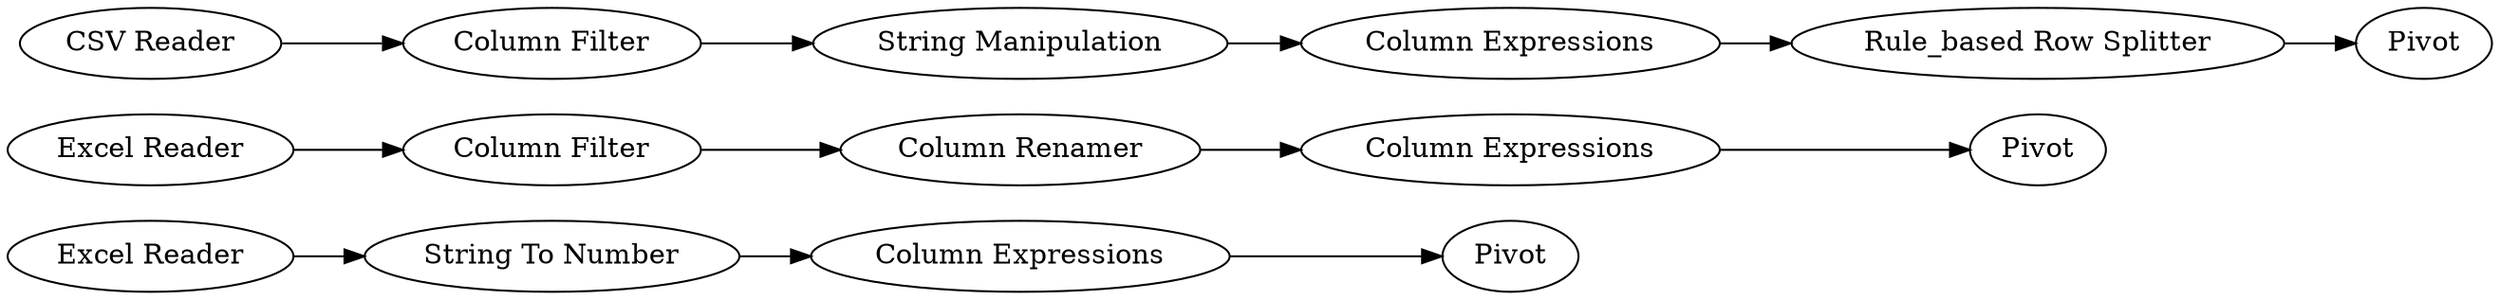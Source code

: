 digraph {
	4 [label="Excel Reader"]
	5 [label="String To Number"]
	6 [label=Pivot]
	7 [label="Column Expressions"]
	43 [label="Column Expressions"]
	45 [label="Column Renamer"]
	46 [label=Pivot]
	51 [label="Excel Reader"]
	52 [label="Column Filter"]
	10 [label="CSV Reader"]
	11 [label="Column Filter"]
	13 [label="Column Expressions"]
	14 [label=Pivot]
	17 [label="String Manipulation"]
	48 [label="Rule_based Row Splitter"]
	4 -> 5
	5 -> 7
	7 -> 6
	43 -> 46
	45 -> 43
	51 -> 52
	52 -> 45
	10 -> 11
	11 -> 17
	13 -> 48
	17 -> 13
	48 -> 14
	rankdir=LR
}
